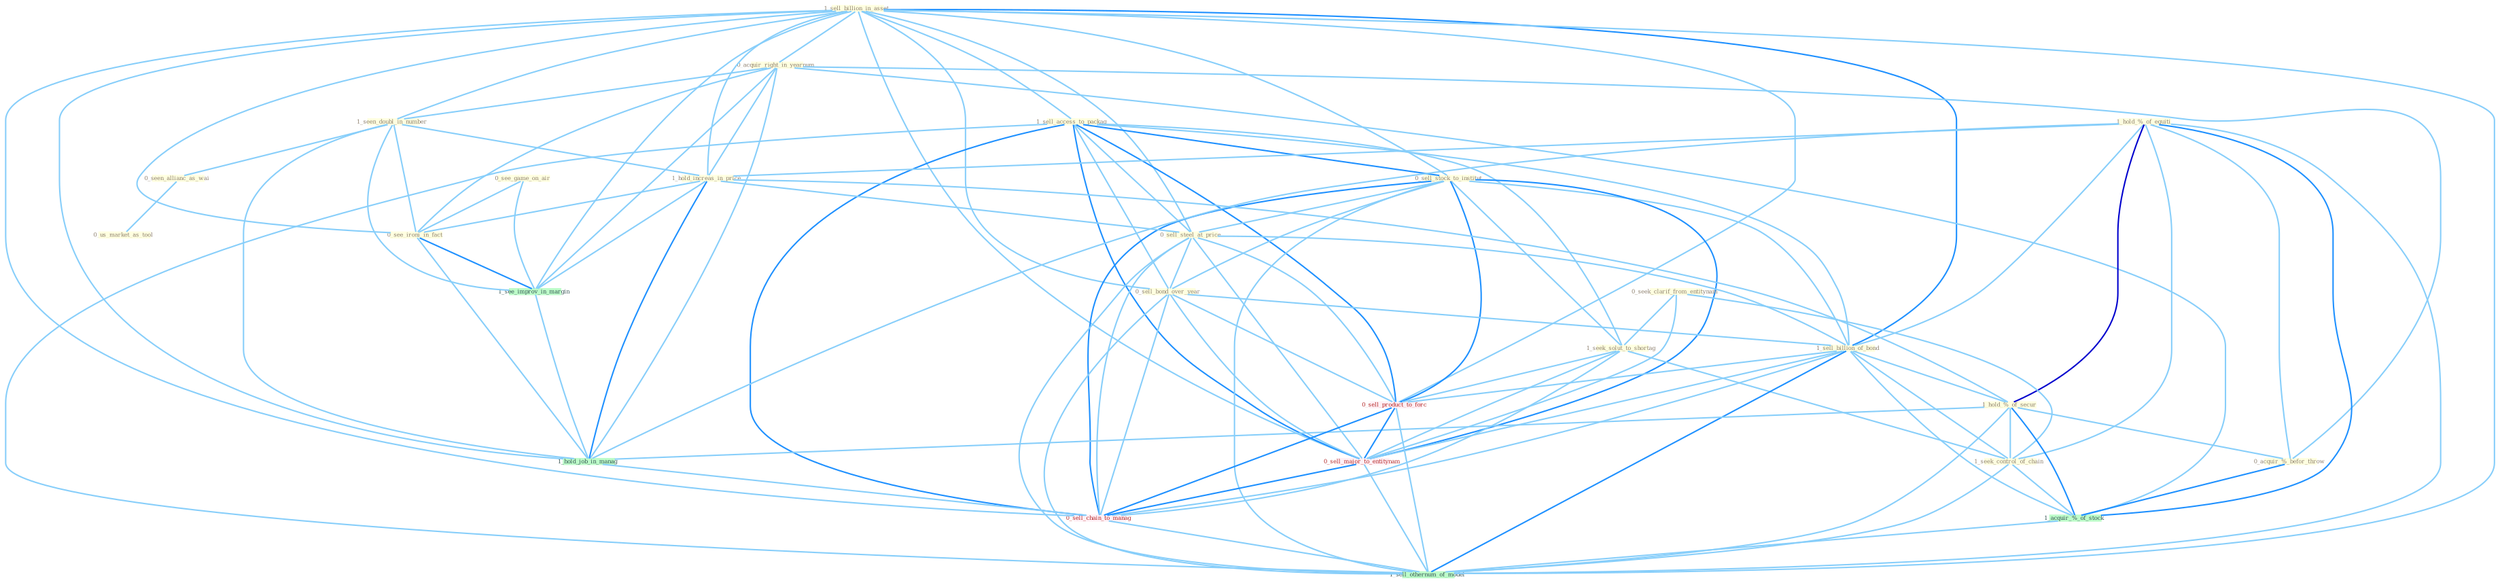 Graph G{ 
    node
    [shape=polygon,style=filled,width=.5,height=.06,color="#BDFCC9",fixedsize=true,fontsize=4,
    fontcolor="#2f4f4f"];
    {node
    [color="#ffffe0", fontcolor="#8b7d6b"] "1_sell_billion_in_asset " "0_acquir_right_in_yearnum " "1_sell_access_to_packag " "0_sell_stock_to_institut " "1_seen_doubl_in_number " "1_hold_%_of_equiti " "0_see_game_on_air " "0_seek_clarif_from_entitynam " "0_seen_allianc_as_wai " "1_hold_increas_in_price " "0_sell_steel_at_price " "0_sell_bond_over_year " "0_see_ironi_in_fact " "1_seek_solut_to_shortag " "0_us_market_as_tool " "1_sell_billion_of_bond " "1_hold_%_of_secur " "1_seek_control_of_chain " "0_acquir_%_befor_throw "}
{node [color="#fff0f5", fontcolor="#b22222"] "0_sell_product_to_forc " "0_sell_major_to_entitynam " "0_sell_chain_to_manag "}
edge [color="#B0E2FF"];

	"1_sell_billion_in_asset " -- "0_acquir_right_in_yearnum " [w="1", color="#87cefa" ];
	"1_sell_billion_in_asset " -- "1_sell_access_to_packag " [w="1", color="#87cefa" ];
	"1_sell_billion_in_asset " -- "0_sell_stock_to_institut " [w="1", color="#87cefa" ];
	"1_sell_billion_in_asset " -- "1_seen_doubl_in_number " [w="1", color="#87cefa" ];
	"1_sell_billion_in_asset " -- "1_hold_increas_in_price " [w="1", color="#87cefa" ];
	"1_sell_billion_in_asset " -- "0_sell_steel_at_price " [w="1", color="#87cefa" ];
	"1_sell_billion_in_asset " -- "0_sell_bond_over_year " [w="1", color="#87cefa" ];
	"1_sell_billion_in_asset " -- "0_see_ironi_in_fact " [w="1", color="#87cefa" ];
	"1_sell_billion_in_asset " -- "1_sell_billion_of_bond " [w="2", color="#1e90ff" , len=0.8];
	"1_sell_billion_in_asset " -- "1_see_improv_in_margin " [w="1", color="#87cefa" ];
	"1_sell_billion_in_asset " -- "1_hold_job_in_manag " [w="1", color="#87cefa" ];
	"1_sell_billion_in_asset " -- "0_sell_product_to_forc " [w="1", color="#87cefa" ];
	"1_sell_billion_in_asset " -- "0_sell_major_to_entitynam " [w="1", color="#87cefa" ];
	"1_sell_billion_in_asset " -- "0_sell_chain_to_manag " [w="1", color="#87cefa" ];
	"1_sell_billion_in_asset " -- "1_sell_othernum_of_model " [w="1", color="#87cefa" ];
	"0_acquir_right_in_yearnum " -- "1_seen_doubl_in_number " [w="1", color="#87cefa" ];
	"0_acquir_right_in_yearnum " -- "1_hold_increas_in_price " [w="1", color="#87cefa" ];
	"0_acquir_right_in_yearnum " -- "0_see_ironi_in_fact " [w="1", color="#87cefa" ];
	"0_acquir_right_in_yearnum " -- "0_acquir_%_befor_throw " [w="1", color="#87cefa" ];
	"0_acquir_right_in_yearnum " -- "1_see_improv_in_margin " [w="1", color="#87cefa" ];
	"0_acquir_right_in_yearnum " -- "1_acquir_%_of_stock " [w="1", color="#87cefa" ];
	"0_acquir_right_in_yearnum " -- "1_hold_job_in_manag " [w="1", color="#87cefa" ];
	"1_sell_access_to_packag " -- "0_sell_stock_to_institut " [w="2", color="#1e90ff" , len=0.8];
	"1_sell_access_to_packag " -- "0_sell_steel_at_price " [w="1", color="#87cefa" ];
	"1_sell_access_to_packag " -- "0_sell_bond_over_year " [w="1", color="#87cefa" ];
	"1_sell_access_to_packag " -- "1_seek_solut_to_shortag " [w="1", color="#87cefa" ];
	"1_sell_access_to_packag " -- "1_sell_billion_of_bond " [w="1", color="#87cefa" ];
	"1_sell_access_to_packag " -- "0_sell_product_to_forc " [w="2", color="#1e90ff" , len=0.8];
	"1_sell_access_to_packag " -- "0_sell_major_to_entitynam " [w="2", color="#1e90ff" , len=0.8];
	"1_sell_access_to_packag " -- "0_sell_chain_to_manag " [w="2", color="#1e90ff" , len=0.8];
	"1_sell_access_to_packag " -- "1_sell_othernum_of_model " [w="1", color="#87cefa" ];
	"0_sell_stock_to_institut " -- "0_sell_steel_at_price " [w="1", color="#87cefa" ];
	"0_sell_stock_to_institut " -- "0_sell_bond_over_year " [w="1", color="#87cefa" ];
	"0_sell_stock_to_institut " -- "1_seek_solut_to_shortag " [w="1", color="#87cefa" ];
	"0_sell_stock_to_institut " -- "1_sell_billion_of_bond " [w="1", color="#87cefa" ];
	"0_sell_stock_to_institut " -- "0_sell_product_to_forc " [w="2", color="#1e90ff" , len=0.8];
	"0_sell_stock_to_institut " -- "0_sell_major_to_entitynam " [w="2", color="#1e90ff" , len=0.8];
	"0_sell_stock_to_institut " -- "0_sell_chain_to_manag " [w="2", color="#1e90ff" , len=0.8];
	"0_sell_stock_to_institut " -- "1_sell_othernum_of_model " [w="1", color="#87cefa" ];
	"1_seen_doubl_in_number " -- "0_seen_allianc_as_wai " [w="1", color="#87cefa" ];
	"1_seen_doubl_in_number " -- "1_hold_increas_in_price " [w="1", color="#87cefa" ];
	"1_seen_doubl_in_number " -- "0_see_ironi_in_fact " [w="1", color="#87cefa" ];
	"1_seen_doubl_in_number " -- "1_see_improv_in_margin " [w="1", color="#87cefa" ];
	"1_seen_doubl_in_number " -- "1_hold_job_in_manag " [w="1", color="#87cefa" ];
	"1_hold_%_of_equiti " -- "1_hold_increas_in_price " [w="1", color="#87cefa" ];
	"1_hold_%_of_equiti " -- "1_sell_billion_of_bond " [w="1", color="#87cefa" ];
	"1_hold_%_of_equiti " -- "1_hold_%_of_secur " [w="3", color="#0000cd" , len=0.6];
	"1_hold_%_of_equiti " -- "1_seek_control_of_chain " [w="1", color="#87cefa" ];
	"1_hold_%_of_equiti " -- "0_acquir_%_befor_throw " [w="1", color="#87cefa" ];
	"1_hold_%_of_equiti " -- "1_acquir_%_of_stock " [w="2", color="#1e90ff" , len=0.8];
	"1_hold_%_of_equiti " -- "1_hold_job_in_manag " [w="1", color="#87cefa" ];
	"1_hold_%_of_equiti " -- "1_sell_othernum_of_model " [w="1", color="#87cefa" ];
	"0_see_game_on_air " -- "0_see_ironi_in_fact " [w="1", color="#87cefa" ];
	"0_see_game_on_air " -- "1_see_improv_in_margin " [w="1", color="#87cefa" ];
	"0_seek_clarif_from_entitynam " -- "1_seek_solut_to_shortag " [w="1", color="#87cefa" ];
	"0_seek_clarif_from_entitynam " -- "1_seek_control_of_chain " [w="1", color="#87cefa" ];
	"0_seek_clarif_from_entitynam " -- "0_sell_major_to_entitynam " [w="1", color="#87cefa" ];
	"0_seen_allianc_as_wai " -- "0_us_market_as_tool " [w="1", color="#87cefa" ];
	"1_hold_increas_in_price " -- "0_sell_steel_at_price " [w="1", color="#87cefa" ];
	"1_hold_increas_in_price " -- "0_see_ironi_in_fact " [w="1", color="#87cefa" ];
	"1_hold_increas_in_price " -- "1_hold_%_of_secur " [w="1", color="#87cefa" ];
	"1_hold_increas_in_price " -- "1_see_improv_in_margin " [w="1", color="#87cefa" ];
	"1_hold_increas_in_price " -- "1_hold_job_in_manag " [w="2", color="#1e90ff" , len=0.8];
	"0_sell_steel_at_price " -- "0_sell_bond_over_year " [w="1", color="#87cefa" ];
	"0_sell_steel_at_price " -- "1_sell_billion_of_bond " [w="1", color="#87cefa" ];
	"0_sell_steel_at_price " -- "0_sell_product_to_forc " [w="1", color="#87cefa" ];
	"0_sell_steel_at_price " -- "0_sell_major_to_entitynam " [w="1", color="#87cefa" ];
	"0_sell_steel_at_price " -- "0_sell_chain_to_manag " [w="1", color="#87cefa" ];
	"0_sell_steel_at_price " -- "1_sell_othernum_of_model " [w="1", color="#87cefa" ];
	"0_sell_bond_over_year " -- "1_sell_billion_of_bond " [w="1", color="#87cefa" ];
	"0_sell_bond_over_year " -- "0_sell_product_to_forc " [w="1", color="#87cefa" ];
	"0_sell_bond_over_year " -- "0_sell_major_to_entitynam " [w="1", color="#87cefa" ];
	"0_sell_bond_over_year " -- "0_sell_chain_to_manag " [w="1", color="#87cefa" ];
	"0_sell_bond_over_year " -- "1_sell_othernum_of_model " [w="1", color="#87cefa" ];
	"0_see_ironi_in_fact " -- "1_see_improv_in_margin " [w="2", color="#1e90ff" , len=0.8];
	"0_see_ironi_in_fact " -- "1_hold_job_in_manag " [w="1", color="#87cefa" ];
	"1_seek_solut_to_shortag " -- "1_seek_control_of_chain " [w="1", color="#87cefa" ];
	"1_seek_solut_to_shortag " -- "0_sell_product_to_forc " [w="1", color="#87cefa" ];
	"1_seek_solut_to_shortag " -- "0_sell_major_to_entitynam " [w="1", color="#87cefa" ];
	"1_seek_solut_to_shortag " -- "0_sell_chain_to_manag " [w="1", color="#87cefa" ];
	"1_sell_billion_of_bond " -- "1_hold_%_of_secur " [w="1", color="#87cefa" ];
	"1_sell_billion_of_bond " -- "1_seek_control_of_chain " [w="1", color="#87cefa" ];
	"1_sell_billion_of_bond " -- "1_acquir_%_of_stock " [w="1", color="#87cefa" ];
	"1_sell_billion_of_bond " -- "0_sell_product_to_forc " [w="1", color="#87cefa" ];
	"1_sell_billion_of_bond " -- "0_sell_major_to_entitynam " [w="1", color="#87cefa" ];
	"1_sell_billion_of_bond " -- "0_sell_chain_to_manag " [w="1", color="#87cefa" ];
	"1_sell_billion_of_bond " -- "1_sell_othernum_of_model " [w="2", color="#1e90ff" , len=0.8];
	"1_hold_%_of_secur " -- "1_seek_control_of_chain " [w="1", color="#87cefa" ];
	"1_hold_%_of_secur " -- "0_acquir_%_befor_throw " [w="1", color="#87cefa" ];
	"1_hold_%_of_secur " -- "1_acquir_%_of_stock " [w="2", color="#1e90ff" , len=0.8];
	"1_hold_%_of_secur " -- "1_hold_job_in_manag " [w="1", color="#87cefa" ];
	"1_hold_%_of_secur " -- "1_sell_othernum_of_model " [w="1", color="#87cefa" ];
	"1_seek_control_of_chain " -- "1_acquir_%_of_stock " [w="1", color="#87cefa" ];
	"1_seek_control_of_chain " -- "1_sell_othernum_of_model " [w="1", color="#87cefa" ];
	"0_acquir_%_befor_throw " -- "1_acquir_%_of_stock " [w="2", color="#1e90ff" , len=0.8];
	"1_see_improv_in_margin " -- "1_hold_job_in_manag " [w="1", color="#87cefa" ];
	"1_acquir_%_of_stock " -- "1_sell_othernum_of_model " [w="1", color="#87cefa" ];
	"1_hold_job_in_manag " -- "0_sell_chain_to_manag " [w="1", color="#87cefa" ];
	"0_sell_product_to_forc " -- "0_sell_major_to_entitynam " [w="2", color="#1e90ff" , len=0.8];
	"0_sell_product_to_forc " -- "0_sell_chain_to_manag " [w="2", color="#1e90ff" , len=0.8];
	"0_sell_product_to_forc " -- "1_sell_othernum_of_model " [w="1", color="#87cefa" ];
	"0_sell_major_to_entitynam " -- "0_sell_chain_to_manag " [w="2", color="#1e90ff" , len=0.8];
	"0_sell_major_to_entitynam " -- "1_sell_othernum_of_model " [w="1", color="#87cefa" ];
	"0_sell_chain_to_manag " -- "1_sell_othernum_of_model " [w="1", color="#87cefa" ];
}